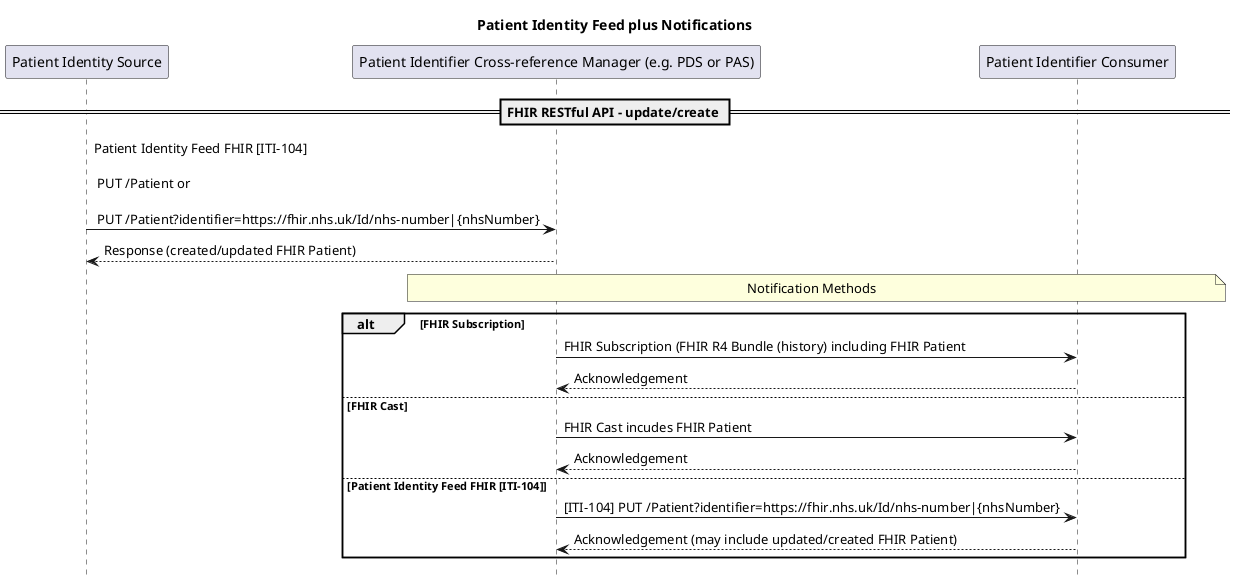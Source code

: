 @startuml

hide footbox

title "Patient Identity Feed plus Notifications"

participant "Patient Identity Source" as PIXSource
participant "Patient Identifier Cross-reference Manager (e.g. PDS or PAS)" as PIXManager
participant "Patient Identifier Consumer" as PIXConsumer

== FHIR RESTful API - update/create ==

PIXSource -> PIXManager : Patient Identity Feed FHIR [ITI-104] \n\n PUT /Patient or \n\n PUT /Patient?identifier=https://fhir.nhs.uk/Id/nhs-number|{nhsNumber}
PIXManager --> PIXSource : Response (created/updated FHIR Patient)
note over PIXManager,PIXConsumer : Notification Methods
alt FHIR Subscription
  PIXManager -> PIXConsumer: FHIR Subscription (FHIR R4 Bundle (history) including FHIR Patient
  PIXConsumer --> PIXManager: Acknowledgement
else FHIR Cast
  PIXManager -> PIXConsumer: FHIR Cast incudes FHIR Patient
  PIXConsumer --> PIXManager: Acknowledgement
else Patient Identity Feed FHIR [ITI-104]
  PIXManager -> PIXConsumer: [ITI-104] PUT /Patient?identifier=https://fhir.nhs.uk/Id/nhs-number|{nhsNumber}
  PIXConsumer --> PIXManager: Acknowledgement (may include updated/created FHIR Patient)
end


@enduml
